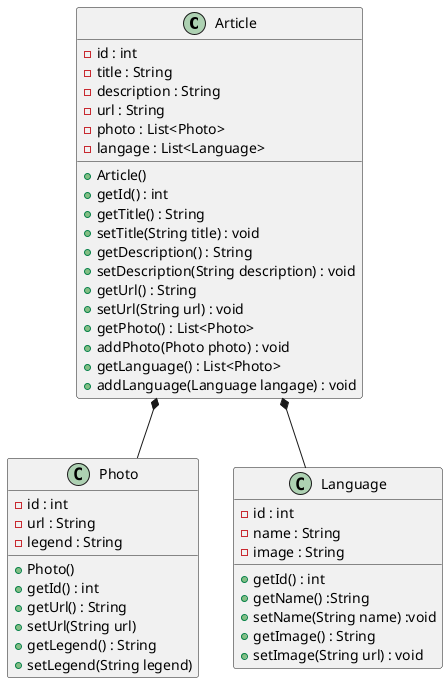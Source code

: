 @startuml MonsiteWebModel

Article *-- Photo
Article *-- Language

class Article {

    - id : int
    - title : String 
    - description : String
    - url : String
    - photo : List<Photo>
    - langage : List<Language>

    + Article()
    + getId() : int
    + getTitle() : String
    + setTitle(String title) : void
    + getDescription() : String
    + setDescription(String description) : void
    + getUrl() : String
    + setUrl(String url) : void
    + getPhoto() : List<Photo>
    + addPhoto(Photo photo) : void
    + getLanguage() : List<Photo>
    + addLanguage(Language langage) : void
}



class Photo {
    - id : int
    - url : String
    - legend : String

    + Photo()
    + getId() : int
    + getUrl() : String
    + setUrl(String url)
    + getLegend() : String
    + setLegend(String legend)
}

class Language {
    -id : int
    -name : String
    -image : String

    + getId() : int
    +getName() :String
    +setName(String name) :void
    +getImage() : String
    +setImage(String url) : void
}

@enduml